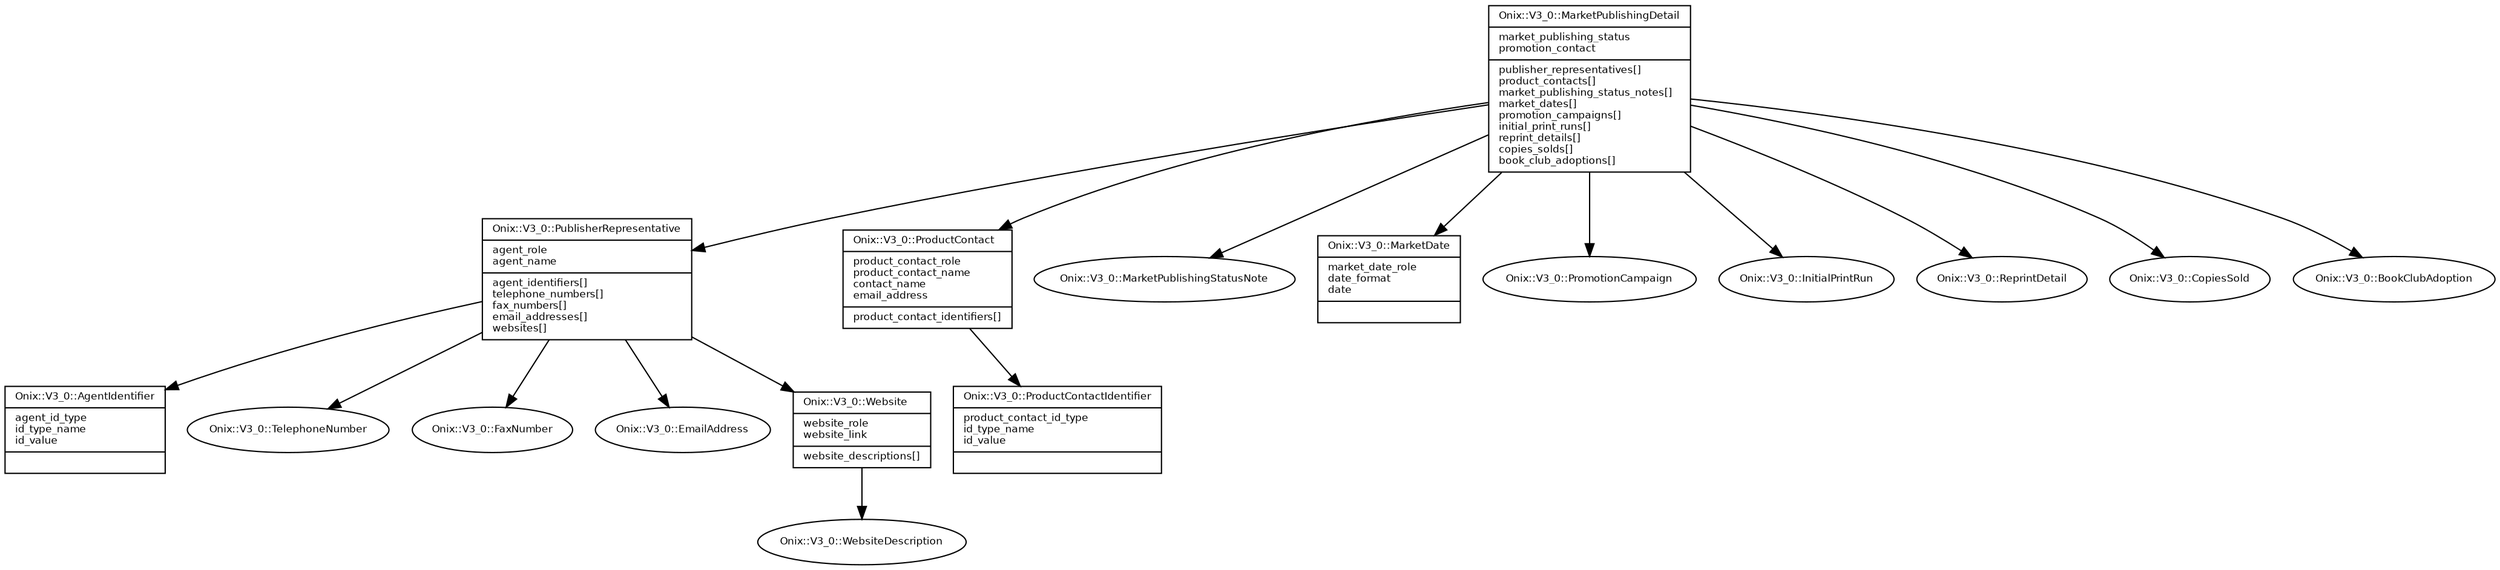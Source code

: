 digraph G {
  fontname = "Bitstream Vera Sans"
  fontsize = 8

  node [
    fontname = "Bitstream Vera Sans"
    fontsize = 8
    shape = "record"
  ]

  edge [
    fontname = "Bitstream Vera Sans"
    fontsize = 8
  ]

  MarketPublishingDetail [
    label = "{Onix::V3_0::MarketPublishingDetail\l|market_publishing_status\lpromotion_contact\l|publisher_representatives[]\lproduct_contacts[]\lmarket_publishing_status_notes[]\lmarket_dates[]\lpromotion_campaigns[]\linitial_print_runs[]\lreprint_details[]\lcopies_solds[]\lbook_club_adoptions[]\l}"
  ]

  MarketPublishingDetail -> PublisherRepresentative [arrowhead=normal]
  MarketPublishingDetail -> ProductContact [arrowhead=normal]
  MarketPublishingDetail -> MarketPublishingStatusNote [arrowhead=normal]
  MarketPublishingDetail -> MarketDate [arrowhead=normal]
  MarketPublishingDetail -> PromotionCampaign [arrowhead=normal]
  MarketPublishingDetail -> InitialPrintRun [arrowhead=normal]
  MarketPublishingDetail -> ReprintDetail [arrowhead=normal]
  MarketPublishingDetail -> CopiesSold [arrowhead=normal]
  MarketPublishingDetail -> BookClubAdoption [arrowhead=normal]

  PublisherRepresentative [
    label = "{Onix::V3_0::PublisherRepresentative\l|agent_role\lagent_name\l|agent_identifiers[]\ltelephone_numbers[]\lfax_numbers[]\lemail_addresses[]\lwebsites[]\l}"
  ]

  PublisherRepresentative -> AgentIdentifier [arrowhead=normal]
  PublisherRepresentative -> TelephoneNumber [arrowhead=normal]
  PublisherRepresentative -> FaxNumber [arrowhead=normal]
  PublisherRepresentative -> EmailAddress [arrowhead=normal]
  PublisherRepresentative -> Website [arrowhead=normal]

  AgentIdentifier [
    label = "{Onix::V3_0::AgentIdentifier\l|agent_id_type\lid_type_name\lid_value\l|\l}"
  ]




  TelephoneNumber [
    label = "Onix::V3_0::TelephoneNumber", shape = oval
  ]




  FaxNumber [
    label = "Onix::V3_0::FaxNumber", shape = oval
  ]




  EmailAddress [
    label = "Onix::V3_0::EmailAddress", shape = oval
  ]




  Website [
    label = "{Onix::V3_0::Website\l|website_role\lwebsite_link\l|website_descriptions[]\l}"
  ]

  Website -> WebsiteDescription [arrowhead=normal]

  WebsiteDescription [
    label = "Onix::V3_0::WebsiteDescription", shape = oval
  ]




  ProductContact [
    label = "{Onix::V3_0::ProductContact\l|product_contact_role\lproduct_contact_name\lcontact_name\lemail_address\l|product_contact_identifiers[]\l}"
  ]

  ProductContact -> ProductContactIdentifier [arrowhead=normal]

  ProductContactIdentifier [
    label = "{Onix::V3_0::ProductContactIdentifier\l|product_contact_id_type\lid_type_name\lid_value\l|\l}"
  ]




  MarketPublishingStatusNote [
    label = "Onix::V3_0::MarketPublishingStatusNote", shape = oval
  ]




  MarketDate [
    label = "{Onix::V3_0::MarketDate\l|market_date_role\ldate_format\ldate\l|\l}"
  ]




  PromotionCampaign [
    label = "Onix::V3_0::PromotionCampaign", shape = oval
  ]




  InitialPrintRun [
    label = "Onix::V3_0::InitialPrintRun", shape = oval
  ]




  ReprintDetail [
    label = "Onix::V3_0::ReprintDetail", shape = oval
  ]




  CopiesSold [
    label = "Onix::V3_0::CopiesSold", shape = oval
  ]




  BookClubAdoption [
    label = "Onix::V3_0::BookClubAdoption", shape = oval
  ]




}
